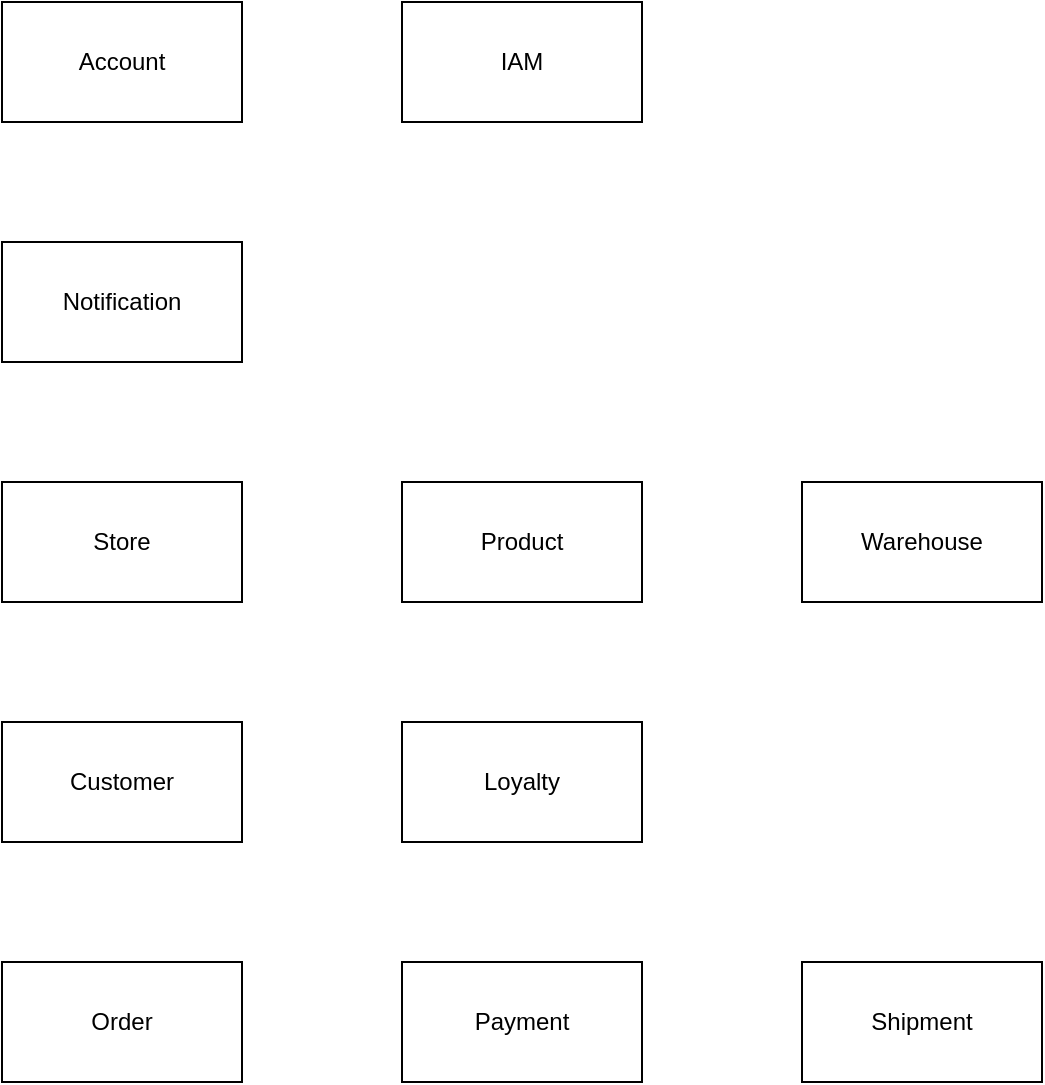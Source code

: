 <mxfile>
    <diagram id="IvvNNoJCShqxipPMvAnU" name="services">
        <mxGraphModel dx="1100" dy="562" grid="1" gridSize="10" guides="1" tooltips="1" connect="1" arrows="1" fold="1" page="0" pageScale="1" pageWidth="850" pageHeight="1100" math="0" shadow="0">
            <root>
                <mxCell id="0"/>
                <mxCell id="1" parent="0"/>
                <mxCell id="bop0lnDdao5h9kGqFnou-1" value="Product" style="rounded=0;whiteSpace=wrap;html=1;" parent="1" vertex="1">
                    <mxGeometry x="240" y="240" width="120" height="60" as="geometry"/>
                </mxCell>
                <mxCell id="bop0lnDdao5h9kGqFnou-2" value="Store" style="rounded=0;whiteSpace=wrap;html=1;" parent="1" vertex="1">
                    <mxGeometry x="40" y="240" width="120" height="60" as="geometry"/>
                </mxCell>
                <mxCell id="bop0lnDdao5h9kGqFnou-3" value="Customer" style="rounded=0;whiteSpace=wrap;html=1;" parent="1" vertex="1">
                    <mxGeometry x="40" y="360" width="120" height="60" as="geometry"/>
                </mxCell>
                <mxCell id="bop0lnDdao5h9kGqFnou-4" value="Warehouse" style="rounded=0;whiteSpace=wrap;html=1;" parent="1" vertex="1">
                    <mxGeometry x="440" y="240" width="120" height="60" as="geometry"/>
                </mxCell>
                <mxCell id="3" value="Order" style="rounded=0;whiteSpace=wrap;html=1;" parent="1" vertex="1">
                    <mxGeometry x="40" y="480" width="120" height="60" as="geometry"/>
                </mxCell>
                <mxCell id="4" value="Notification" style="rounded=0;whiteSpace=wrap;html=1;" parent="1" vertex="1">
                    <mxGeometry x="40" y="120" width="120" height="60" as="geometry"/>
                </mxCell>
                <mxCell id="5" value="Account" style="rounded=0;whiteSpace=wrap;html=1;" parent="1" vertex="1">
                    <mxGeometry x="40" width="120" height="60" as="geometry"/>
                </mxCell>
                <mxCell id="6" value="IAM" style="rounded=0;whiteSpace=wrap;html=1;" parent="1" vertex="1">
                    <mxGeometry x="240" width="120" height="60" as="geometry"/>
                </mxCell>
                <mxCell id="7" value="Payment" style="rounded=0;whiteSpace=wrap;html=1;" parent="1" vertex="1">
                    <mxGeometry x="240" y="480" width="120" height="60" as="geometry"/>
                </mxCell>
                <mxCell id="8" value="Shipment" style="rounded=0;whiteSpace=wrap;html=1;" parent="1" vertex="1">
                    <mxGeometry x="440" y="480" width="120" height="60" as="geometry"/>
                </mxCell>
                <mxCell id="9" value="Loyalty" style="rounded=0;whiteSpace=wrap;html=1;" parent="1" vertex="1">
                    <mxGeometry x="240" y="360" width="120" height="60" as="geometry"/>
                </mxCell>
            </root>
        </mxGraphModel>
    </diagram>
</mxfile>